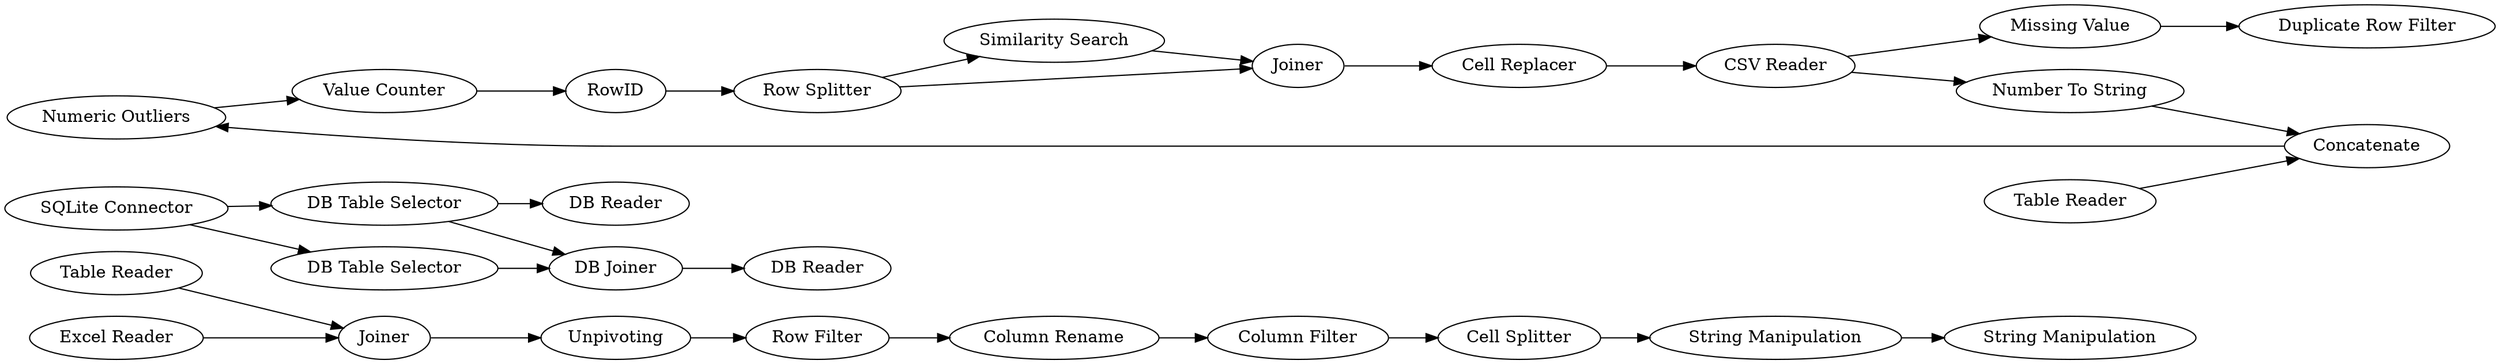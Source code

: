 digraph {
	221 -> 161
	279 -> 283
	269 -> 291
	280 -> 281
	285 -> 287
	276 -> 299
	278 -> 280
	300 -> 289
	161 -> 312
	301 -> 276
	187 -> 192
	192 -> 176
	176 -> 301
	220 -> 195
	289 -> 269
	307 -> 187
	288 -> 289
	219 -> 220
	307 -> 192
	278 -> 279
	312 -> 168
	290 -> 287
	287 -> 219
	281 -> 282
	293 -> 307
	291 -> 293
	195 -> 221
	301 -> 300
	279 -> 281
	289 [label=Concatenate]
	280 [label="DB Table Selector"]
	307 [label="Row Splitter"]
	269 [label="Numeric Outliers"]
	283 [label="DB Reader"]
	168 [label="String Manipulation"]
	290 [label="Excel Reader"]
	161 [label="Cell Splitter"]
	291 [label="Value Counter"]
	288 [label="Table Reader"]
	282 [label="DB Reader"]
	281 [label="DB Joiner"]
	285 [label="Table Reader"]
	299 [label="Duplicate Row Filter"]
	287 [label=Joiner]
	293 [label=RowID]
	219 [label=Unpivoting]
	176 [label="Cell Replacer"]
	279 [label="DB Table Selector"]
	301 [label="CSV Reader"]
	195 [label="Column Rename"]
	278 [label="SQLite Connector"]
	192 [label=Joiner]
	300 [label="Number To String"]
	187 [label="Similarity Search"]
	276 [label="Missing Value"]
	220 [label="Row Filter"]
	312 [label="String Manipulation"]
	221 [label="Column Filter"]
	rankdir=LR
}
